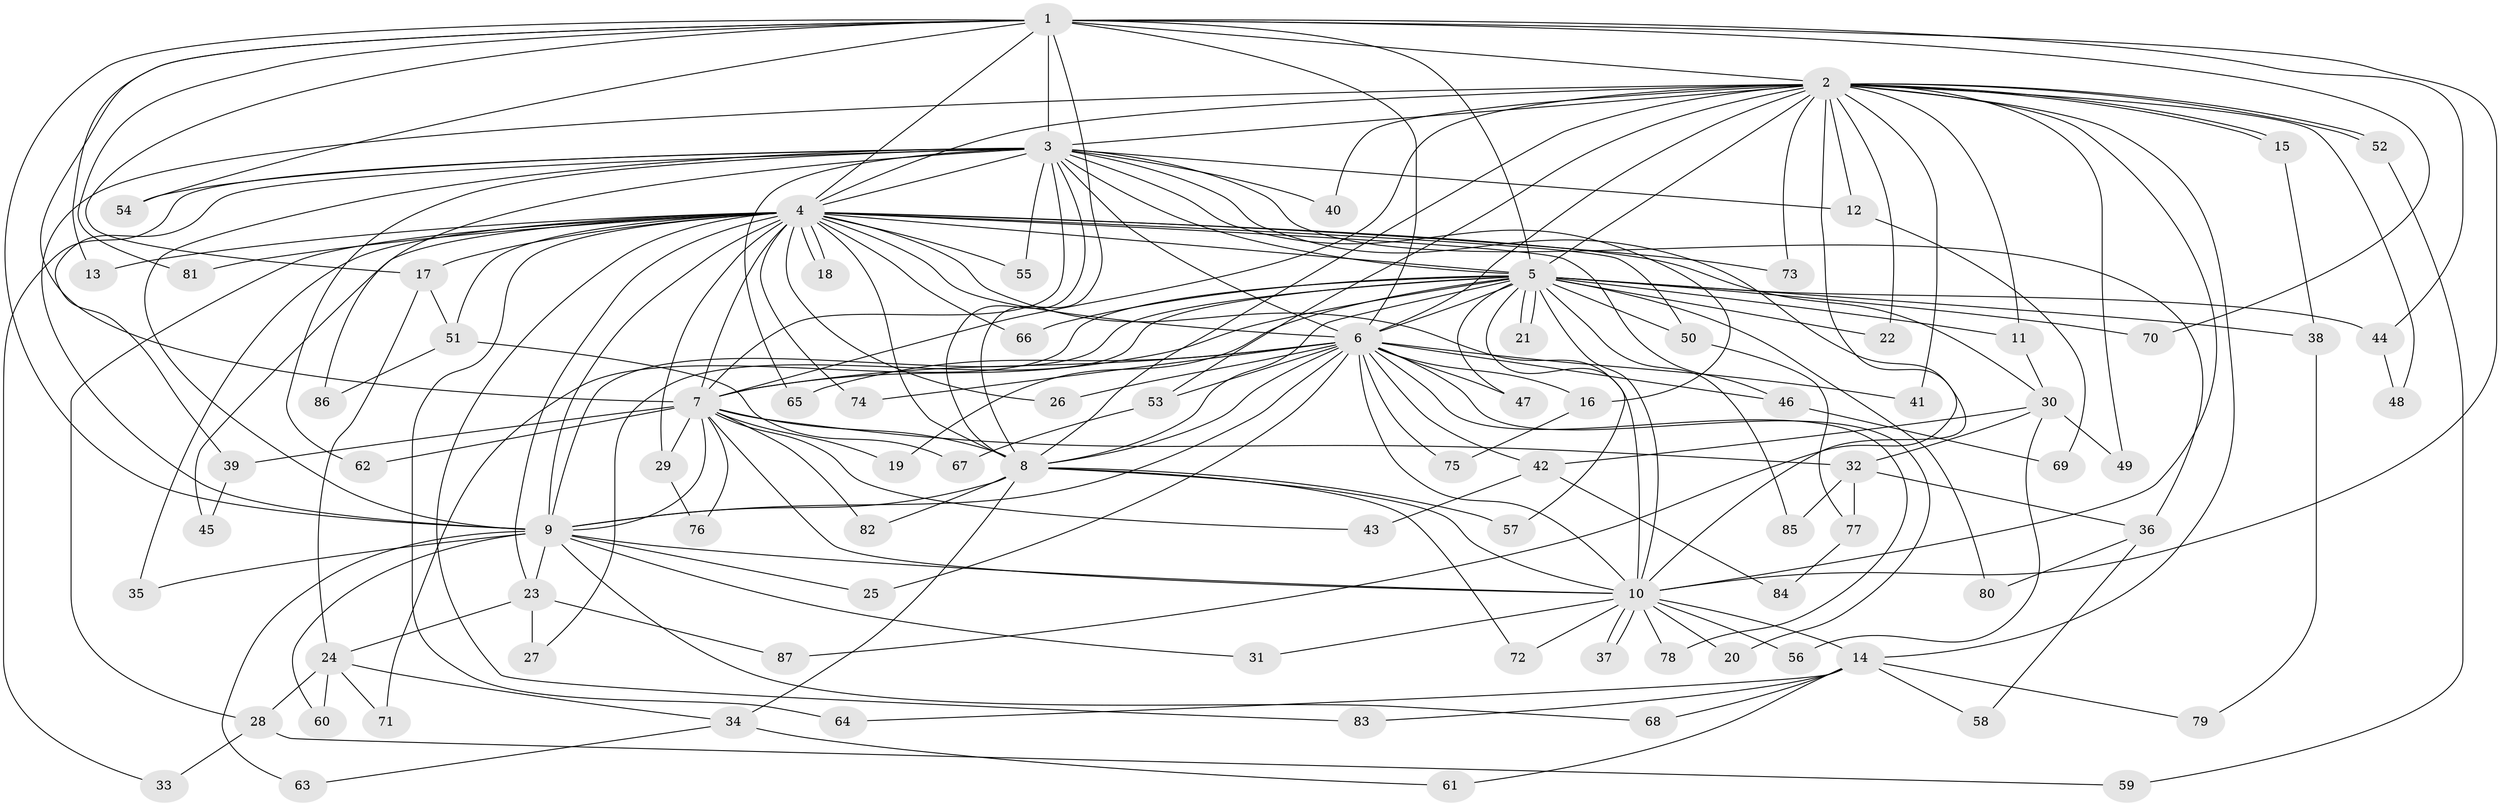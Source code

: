 // Generated by graph-tools (version 1.1) at 2025/11/02/27/25 16:11:05]
// undirected, 87 vertices, 199 edges
graph export_dot {
graph [start="1"]
  node [color=gray90,style=filled];
  1;
  2;
  3;
  4;
  5;
  6;
  7;
  8;
  9;
  10;
  11;
  12;
  13;
  14;
  15;
  16;
  17;
  18;
  19;
  20;
  21;
  22;
  23;
  24;
  25;
  26;
  27;
  28;
  29;
  30;
  31;
  32;
  33;
  34;
  35;
  36;
  37;
  38;
  39;
  40;
  41;
  42;
  43;
  44;
  45;
  46;
  47;
  48;
  49;
  50;
  51;
  52;
  53;
  54;
  55;
  56;
  57;
  58;
  59;
  60;
  61;
  62;
  63;
  64;
  65;
  66;
  67;
  68;
  69;
  70;
  71;
  72;
  73;
  74;
  75;
  76;
  77;
  78;
  79;
  80;
  81;
  82;
  83;
  84;
  85;
  86;
  87;
  1 -- 2;
  1 -- 3;
  1 -- 4;
  1 -- 5;
  1 -- 6;
  1 -- 7;
  1 -- 8;
  1 -- 9;
  1 -- 10;
  1 -- 13;
  1 -- 17;
  1 -- 44;
  1 -- 54;
  1 -- 70;
  1 -- 81;
  2 -- 3;
  2 -- 4;
  2 -- 5;
  2 -- 6;
  2 -- 7;
  2 -- 8;
  2 -- 9;
  2 -- 10;
  2 -- 11;
  2 -- 12;
  2 -- 14;
  2 -- 15;
  2 -- 15;
  2 -- 22;
  2 -- 40;
  2 -- 41;
  2 -- 48;
  2 -- 49;
  2 -- 52;
  2 -- 52;
  2 -- 53;
  2 -- 73;
  2 -- 87;
  3 -- 4;
  3 -- 5;
  3 -- 6;
  3 -- 7;
  3 -- 8;
  3 -- 9;
  3 -- 10;
  3 -- 12;
  3 -- 16;
  3 -- 33;
  3 -- 36;
  3 -- 39;
  3 -- 40;
  3 -- 54;
  3 -- 55;
  3 -- 62;
  3 -- 65;
  3 -- 86;
  4 -- 5;
  4 -- 6;
  4 -- 7;
  4 -- 8;
  4 -- 9;
  4 -- 10;
  4 -- 13;
  4 -- 17;
  4 -- 18;
  4 -- 18;
  4 -- 23;
  4 -- 26;
  4 -- 28;
  4 -- 29;
  4 -- 30;
  4 -- 35;
  4 -- 45;
  4 -- 46;
  4 -- 50;
  4 -- 51;
  4 -- 55;
  4 -- 64;
  4 -- 66;
  4 -- 73;
  4 -- 74;
  4 -- 81;
  4 -- 83;
  5 -- 6;
  5 -- 7;
  5 -- 8;
  5 -- 9;
  5 -- 10;
  5 -- 11;
  5 -- 19;
  5 -- 21;
  5 -- 21;
  5 -- 22;
  5 -- 27;
  5 -- 38;
  5 -- 44;
  5 -- 47;
  5 -- 50;
  5 -- 57;
  5 -- 66;
  5 -- 70;
  5 -- 71;
  5 -- 80;
  5 -- 85;
  6 -- 7;
  6 -- 8;
  6 -- 9;
  6 -- 10;
  6 -- 16;
  6 -- 20;
  6 -- 25;
  6 -- 26;
  6 -- 41;
  6 -- 42;
  6 -- 46;
  6 -- 47;
  6 -- 53;
  6 -- 65;
  6 -- 74;
  6 -- 75;
  6 -- 78;
  7 -- 8;
  7 -- 9;
  7 -- 10;
  7 -- 19;
  7 -- 29;
  7 -- 32;
  7 -- 39;
  7 -- 43;
  7 -- 62;
  7 -- 76;
  7 -- 82;
  8 -- 9;
  8 -- 10;
  8 -- 34;
  8 -- 57;
  8 -- 72;
  8 -- 82;
  9 -- 10;
  9 -- 23;
  9 -- 25;
  9 -- 31;
  9 -- 35;
  9 -- 60;
  9 -- 63;
  9 -- 68;
  10 -- 14;
  10 -- 20;
  10 -- 31;
  10 -- 37;
  10 -- 37;
  10 -- 56;
  10 -- 72;
  10 -- 78;
  11 -- 30;
  12 -- 69;
  14 -- 58;
  14 -- 61;
  14 -- 64;
  14 -- 68;
  14 -- 79;
  14 -- 83;
  15 -- 38;
  16 -- 75;
  17 -- 24;
  17 -- 51;
  23 -- 24;
  23 -- 27;
  23 -- 87;
  24 -- 28;
  24 -- 34;
  24 -- 60;
  24 -- 71;
  28 -- 33;
  28 -- 59;
  29 -- 76;
  30 -- 32;
  30 -- 42;
  30 -- 49;
  30 -- 56;
  32 -- 36;
  32 -- 77;
  32 -- 85;
  34 -- 61;
  34 -- 63;
  36 -- 58;
  36 -- 80;
  38 -- 79;
  39 -- 45;
  42 -- 43;
  42 -- 84;
  44 -- 48;
  46 -- 69;
  50 -- 77;
  51 -- 67;
  51 -- 86;
  52 -- 59;
  53 -- 67;
  77 -- 84;
}
